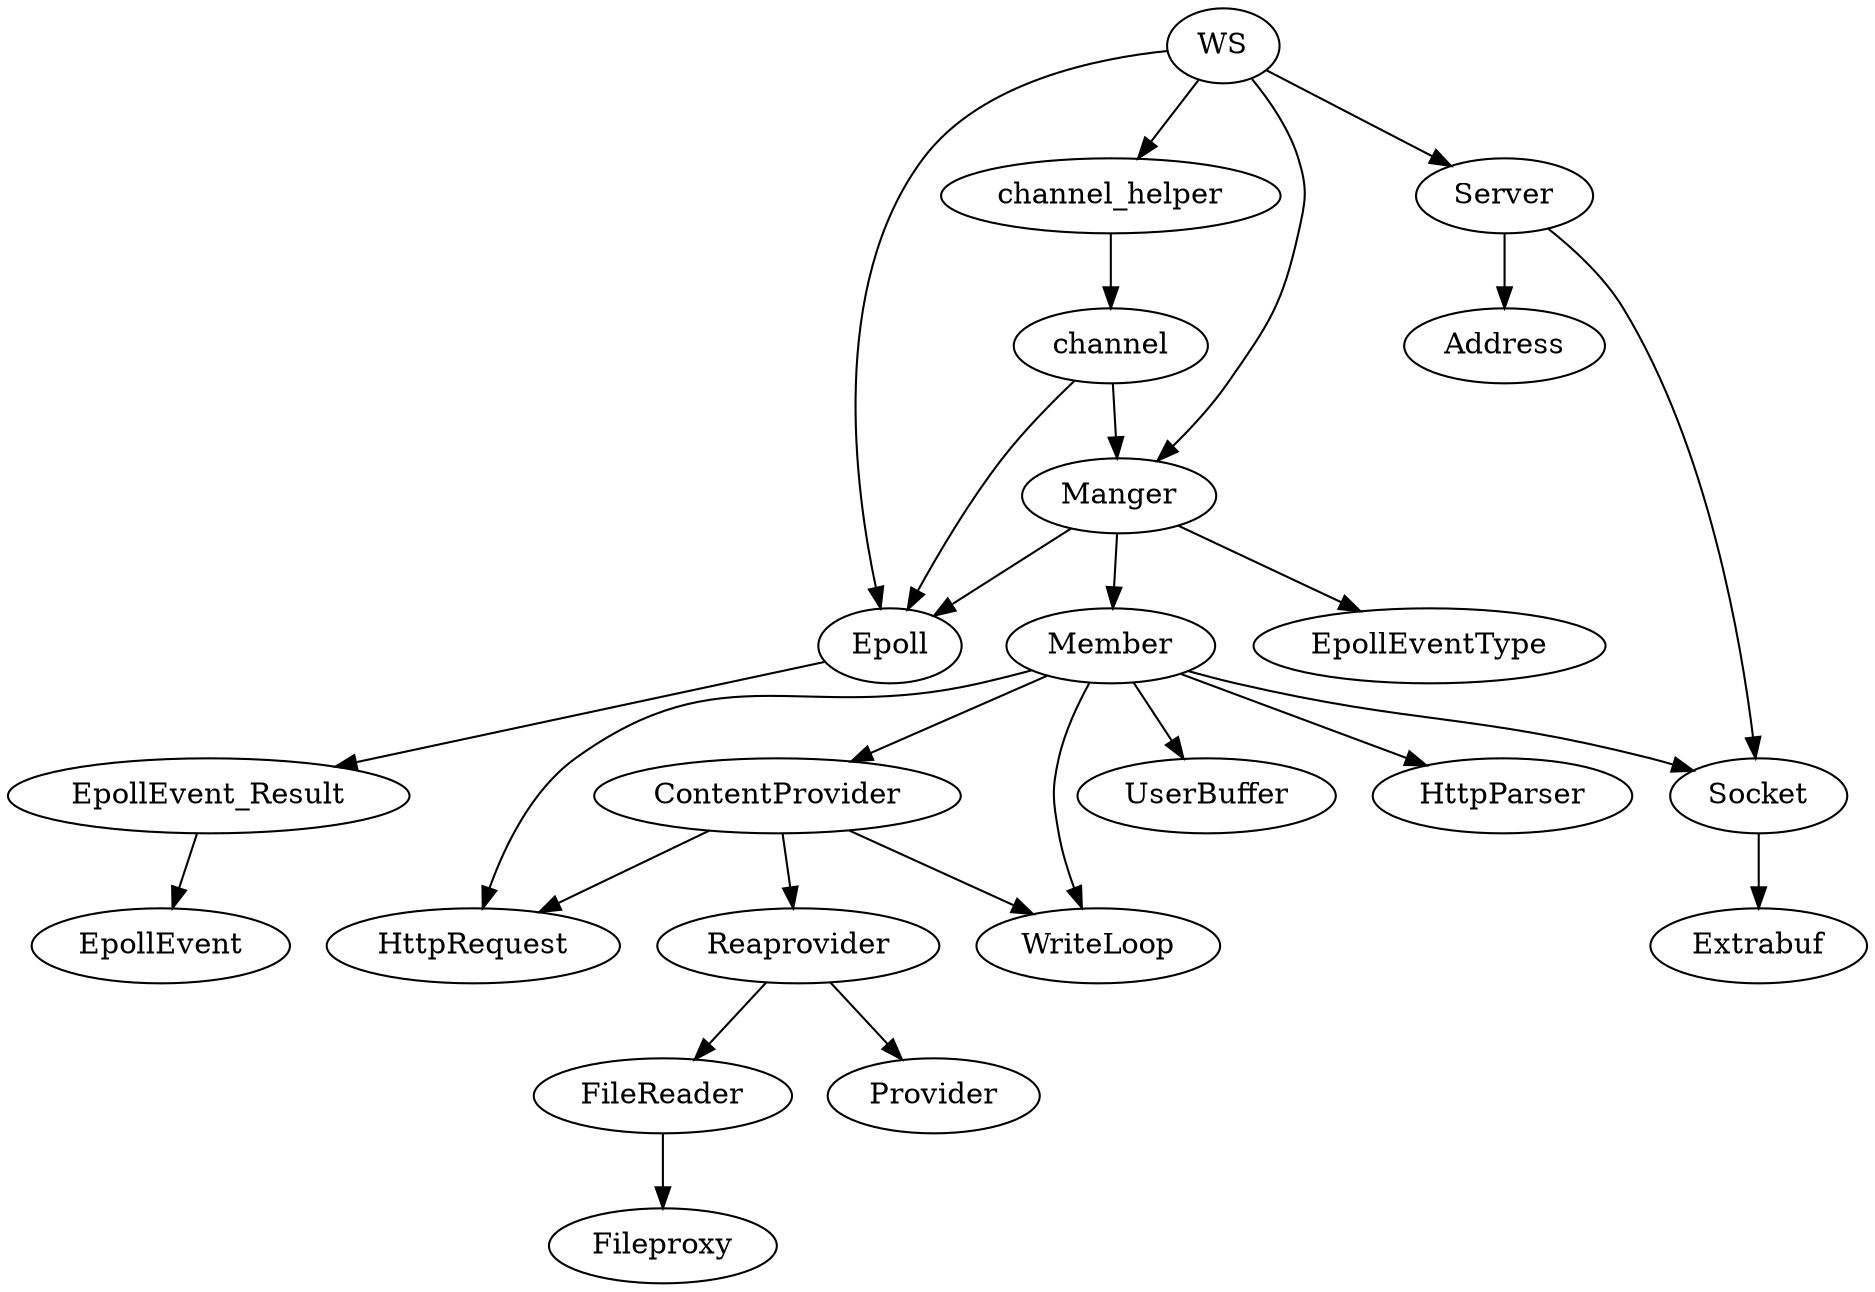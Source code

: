 digraph config{
    WS -> {channel_helper, Server,Manger,Epoll}
    channel_helper -> {channel, channel, channel}
    channel -> {Manger,Epoll}
    Epoll -> {EpollEvent_Result}
    EpollEvent_Result -> {EpollEvent}
    Server ->{Socket,Address}
    Socket -> {Extrabuf}
    Manger -> {Member,Epoll,EpollEventType}
    Member -> {HttpParser,HttpRequest,Socket,WriteLoop,ContentProvider,UserBuffer}
    ContentProvider -> {Reaprovider,HttpRequest,WriteLoop}
    Reaprovider -> {FileReader,Provider}
    FileReader -> {Fileproxy}
}